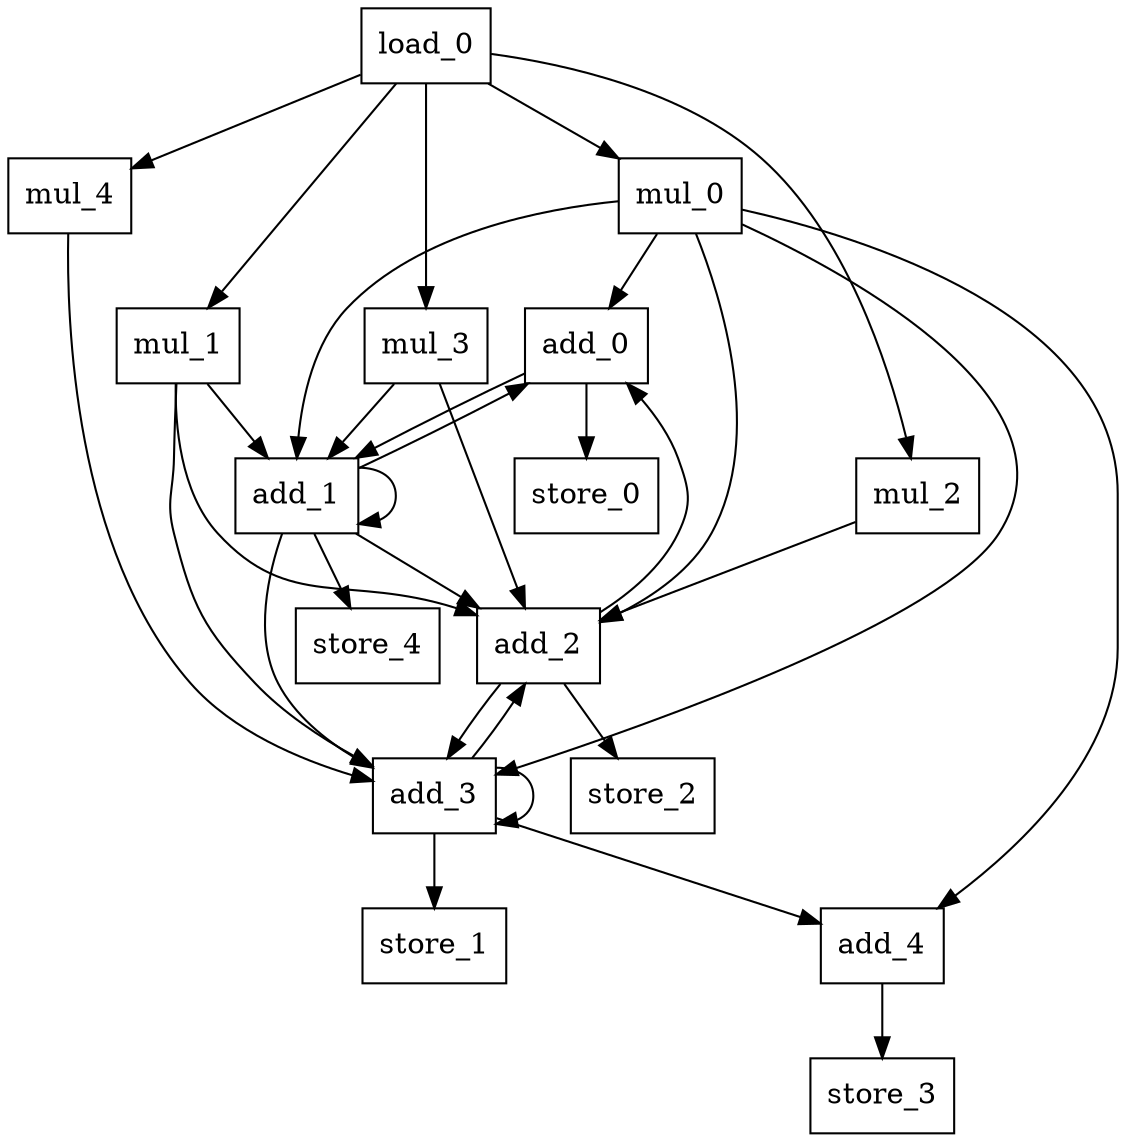 digraph G{
	add_0[label="add_0";shape=rectangle];
	add_1[label="add_1";shape=rectangle];
	add_2[label="add_2";shape=rectangle];
	add_3[label="add_3";shape=rectangle];
	add_4[label="add_4";shape=rectangle];
	mul_0[label="mul_0";shape=rectangle];
	mul_1[label="mul_1";shape=rectangle];
	mul_2[label="mul_2";shape=rectangle];
	mul_3[label="mul_3";shape=rectangle];
	mul_4[label="mul_4";shape=rectangle];
	load_0[label="load_0";shape=rectangle];
	store_0[label="store_0";shape=rectangle];
	store_1[label="store_1";shape=rectangle];
	store_2[label="store_2";shape=rectangle];
	store_3[label="store_3";shape=rectangle];
	store_4[label="store_4";shape=rectangle];
add_0->add_1;
add_0->store_0;
add_1->add_0;
add_1->add_1;
add_1->add_2;
add_1->add_3;
add_1->store_4;
add_2->add_0;
add_2->add_3;
add_2->store_2;
add_3->add_2;
add_3->add_3;
add_3->add_4;
add_3->store_1;
add_4->store_3;
load_0->mul_0;
load_0->mul_1;
load_0->mul_2;
load_0->mul_3;
load_0->mul_4;
mul_0->add_0;
mul_0->add_1;
mul_0->add_2;
mul_0->add_3;
mul_0->add_4;
mul_1->add_1;
mul_1->add_2;
mul_1->add_3;
mul_2->add_2;
mul_3->add_1;
mul_3->add_2;
mul_4->add_3;
}
